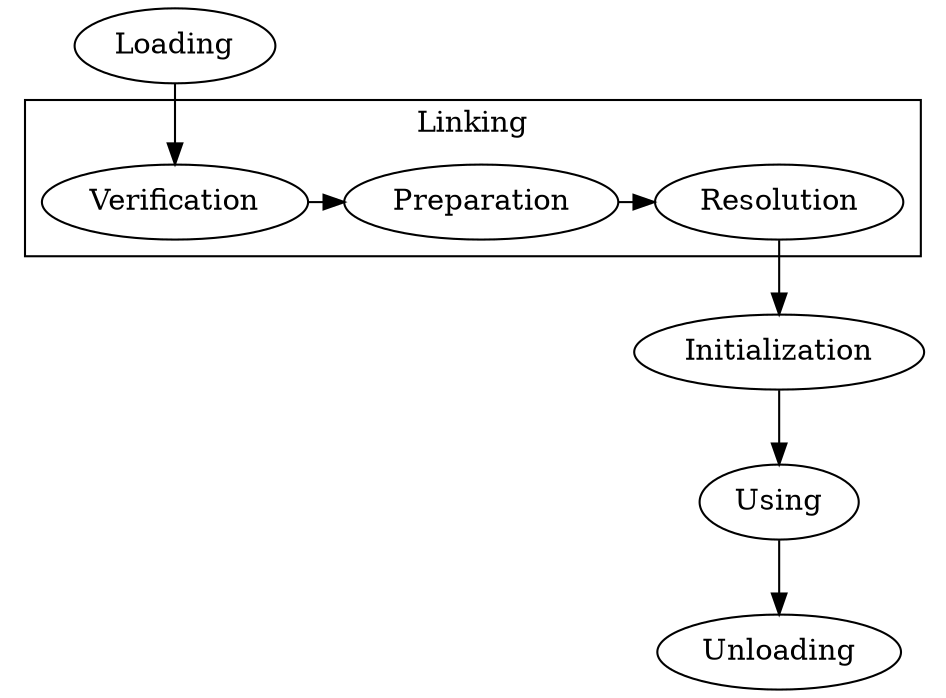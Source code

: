 digraph javaClassLoading {
  Loading -> Verification;

  subgraph cluster_linking {
    label = "Linking";
    Verification -> Preparation -> Resolution
    {rank=same; Verification, Preparation,  Resolution}
  }

  Resolution -> Initialization -> Using -> Unloading;
}
